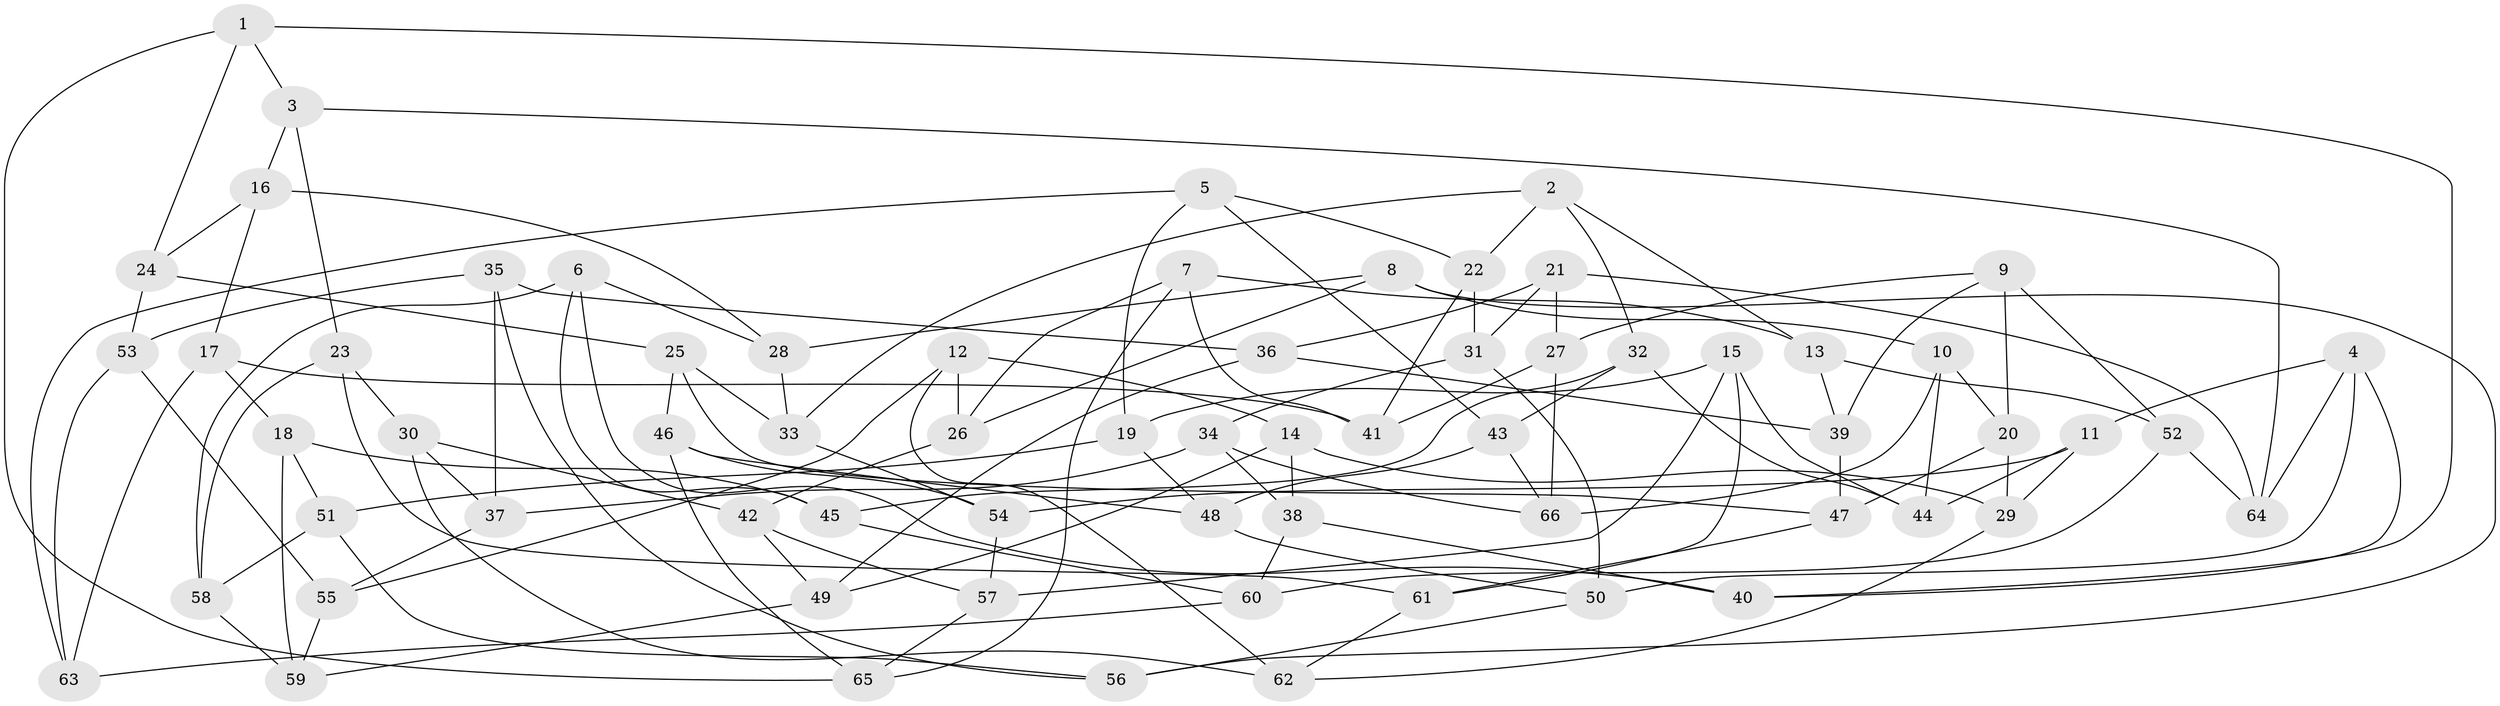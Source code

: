 // Generated by graph-tools (version 1.1) at 2025/50/03/09/25 03:50:53]
// undirected, 66 vertices, 132 edges
graph export_dot {
graph [start="1"]
  node [color=gray90,style=filled];
  1;
  2;
  3;
  4;
  5;
  6;
  7;
  8;
  9;
  10;
  11;
  12;
  13;
  14;
  15;
  16;
  17;
  18;
  19;
  20;
  21;
  22;
  23;
  24;
  25;
  26;
  27;
  28;
  29;
  30;
  31;
  32;
  33;
  34;
  35;
  36;
  37;
  38;
  39;
  40;
  41;
  42;
  43;
  44;
  45;
  46;
  47;
  48;
  49;
  50;
  51;
  52;
  53;
  54;
  55;
  56;
  57;
  58;
  59;
  60;
  61;
  62;
  63;
  64;
  65;
  66;
  1 -- 24;
  1 -- 3;
  1 -- 40;
  1 -- 65;
  2 -- 33;
  2 -- 32;
  2 -- 22;
  2 -- 13;
  3 -- 23;
  3 -- 16;
  3 -- 64;
  4 -- 11;
  4 -- 50;
  4 -- 64;
  4 -- 40;
  5 -- 19;
  5 -- 43;
  5 -- 63;
  5 -- 22;
  6 -- 40;
  6 -- 45;
  6 -- 28;
  6 -- 58;
  7 -- 26;
  7 -- 13;
  7 -- 41;
  7 -- 65;
  8 -- 26;
  8 -- 56;
  8 -- 10;
  8 -- 28;
  9 -- 39;
  9 -- 52;
  9 -- 20;
  9 -- 27;
  10 -- 20;
  10 -- 66;
  10 -- 44;
  11 -- 44;
  11 -- 29;
  11 -- 54;
  12 -- 62;
  12 -- 55;
  12 -- 14;
  12 -- 26;
  13 -- 52;
  13 -- 39;
  14 -- 29;
  14 -- 49;
  14 -- 38;
  15 -- 19;
  15 -- 44;
  15 -- 57;
  15 -- 61;
  16 -- 28;
  16 -- 24;
  16 -- 17;
  17 -- 63;
  17 -- 41;
  17 -- 18;
  18 -- 59;
  18 -- 51;
  18 -- 45;
  19 -- 51;
  19 -- 48;
  20 -- 47;
  20 -- 29;
  21 -- 31;
  21 -- 27;
  21 -- 36;
  21 -- 64;
  22 -- 31;
  22 -- 41;
  23 -- 30;
  23 -- 58;
  23 -- 61;
  24 -- 25;
  24 -- 53;
  25 -- 46;
  25 -- 33;
  25 -- 47;
  26 -- 42;
  27 -- 41;
  27 -- 66;
  28 -- 33;
  29 -- 62;
  30 -- 42;
  30 -- 37;
  30 -- 62;
  31 -- 50;
  31 -- 34;
  32 -- 45;
  32 -- 43;
  32 -- 44;
  33 -- 54;
  34 -- 66;
  34 -- 38;
  34 -- 37;
  35 -- 37;
  35 -- 36;
  35 -- 53;
  35 -- 56;
  36 -- 49;
  36 -- 39;
  37 -- 55;
  38 -- 60;
  38 -- 40;
  39 -- 47;
  42 -- 49;
  42 -- 57;
  43 -- 48;
  43 -- 66;
  45 -- 60;
  46 -- 48;
  46 -- 54;
  46 -- 65;
  47 -- 61;
  48 -- 50;
  49 -- 59;
  50 -- 56;
  51 -- 58;
  51 -- 56;
  52 -- 64;
  52 -- 60;
  53 -- 55;
  53 -- 63;
  54 -- 57;
  55 -- 59;
  57 -- 65;
  58 -- 59;
  60 -- 63;
  61 -- 62;
}
